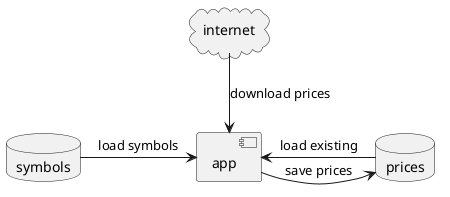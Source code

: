 @startuml Components

database symbols
[app]
cloud internet
database prices

internet --> [app] : download prices
symbols -> [app] : load symbols
[app] -> [prices] : save prices
prices -> [app] : load existing

@enduml
